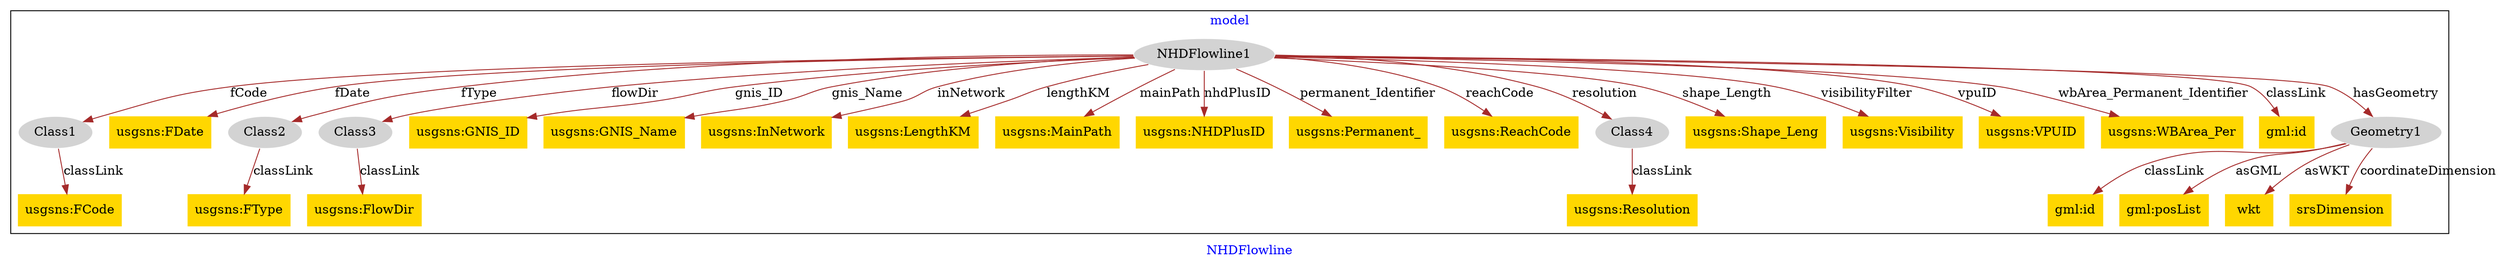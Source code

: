 digraph n0 {
fontcolor="blue"
remincross="true"
label="NHDFlowline"
subgraph cluster {
label="model"
n2[style="filled",color="white",fillcolor="lightgray",label="NHDFlowline1"];
n3[style="filled",color="white",fillcolor="lightgray",label="Class1"];
n4[shape="plaintext",style="filled",fillcolor="gold",label="usgsns:FDate"];
n5[style="filled",color="white",fillcolor="lightgray",label="Class2"];
n6[style="filled",color="white",fillcolor="lightgray",label="Class3"];
n7[shape="plaintext",style="filled",fillcolor="gold",label="usgsns:GNIS_ID"];
n8[shape="plaintext",style="filled",fillcolor="gold",label="usgsns:GNIS_Name"];
n9[shape="plaintext",style="filled",fillcolor="gold",label="usgsns:InNetwork"];
n10[shape="plaintext",style="filled",fillcolor="gold",label="usgsns:LengthKM"];
n11[shape="plaintext",style="filled",fillcolor="gold",label="usgsns:MainPath"];
n12[shape="plaintext",style="filled",fillcolor="gold",label="usgsns:NHDPlusID"];
n13[shape="plaintext",style="filled",fillcolor="gold",label="usgsns:Permanent_"];
n14[shape="plaintext",style="filled",fillcolor="gold",label="usgsns:ReachCode"];
n15[style="filled",color="white",fillcolor="lightgray",label="Class4"];
n16[shape="plaintext",style="filled",fillcolor="gold",label="usgsns:Shape_Leng"];
n17[shape="plaintext",style="filled",fillcolor="gold",label="usgsns:Visibility"];
n18[shape="plaintext",style="filled",fillcolor="gold",label="usgsns:VPUID"];
n19[shape="plaintext",style="filled",fillcolor="gold",label="usgsns:WBArea_Per"];
n20[shape="plaintext",style="filled",fillcolor="gold",label="gml:id"];
n21[style="filled",color="white",fillcolor="lightgray",label="Geometry1"];
n22[shape="plaintext",style="filled",fillcolor="gold",label="gml:id"];
n23[shape="plaintext",style="filled",fillcolor="gold",label="gml:posList"];
n24[shape="plaintext",style="filled",fillcolor="gold",label="wkt"];
n25[shape="plaintext",style="filled",fillcolor="gold",label="srsDimension"];
n26[shape="plaintext",style="filled",fillcolor="gold",label="usgsns:FCode"];
n27[shape="plaintext",style="filled",fillcolor="gold",label="usgsns:FType"];
n28[shape="plaintext",style="filled",fillcolor="gold",label="usgsns:FlowDir"];
n29[shape="plaintext",style="filled",fillcolor="gold",label="usgsns:Resolution"];
}
n2 -> n3[color="brown",fontcolor="black",label="fCode"]
n2 -> n4[color="brown",fontcolor="black",label="fDate"]
n2 -> n5[color="brown",fontcolor="black",label="fType"]
n2 -> n6[color="brown",fontcolor="black",label="flowDir"]
n2 -> n7[color="brown",fontcolor="black",label="gnis_ID"]
n2 -> n8[color="brown",fontcolor="black",label="gnis_Name"]
n2 -> n9[color="brown",fontcolor="black",label="inNetwork"]
n2 -> n10[color="brown",fontcolor="black",label="lengthKM"]
n2 -> n11[color="brown",fontcolor="black",label="mainPath"]
n2 -> n12[color="brown",fontcolor="black",label="nhdPlusID"]
n2 -> n13[color="brown",fontcolor="black",label="permanent_Identifier"]
n2 -> n14[color="brown",fontcolor="black",label="reachCode"]
n2 -> n15[color="brown",fontcolor="black",label="resolution"]
n2 -> n16[color="brown",fontcolor="black",label="shape_Length"]
n2 -> n17[color="brown",fontcolor="black",label="visibilityFilter"]
n2 -> n18[color="brown",fontcolor="black",label="vpuID"]
n2 -> n19[color="brown",fontcolor="black",label="wbArea_Permanent_Identifier"]
n2 -> n20[color="brown",fontcolor="black",label="classLink"]
n2 -> n21[color="brown",fontcolor="black",label="hasGeometry"]
n21 -> n22[color="brown",fontcolor="black",label="classLink"]
n21 -> n23[color="brown",fontcolor="black",label="asGML"]
n21 -> n24[color="brown",fontcolor="black",label="asWKT"]
n21 -> n25[color="brown",fontcolor="black",label="coordinateDimension"]
n3 -> n26[color="brown",fontcolor="black",label="classLink"]
n5 -> n27[color="brown",fontcolor="black",label="classLink"]
n6 -> n28[color="brown",fontcolor="black",label="classLink"]
n15 -> n29[color="brown",fontcolor="black",label="classLink"]
}

